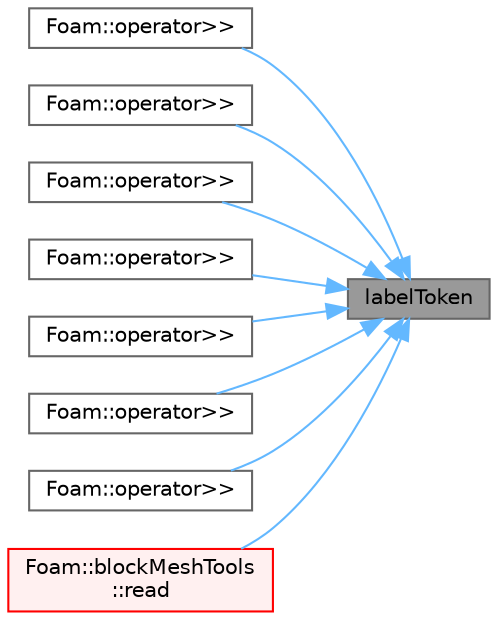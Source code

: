 digraph "labelToken"
{
 // LATEX_PDF_SIZE
  bgcolor="transparent";
  edge [fontname=Helvetica,fontsize=10,labelfontname=Helvetica,labelfontsize=10];
  node [fontname=Helvetica,fontsize=10,shape=box,height=0.2,width=0.4];
  rankdir="RL";
  Node1 [id="Node000001",label="labelToken",height=0.2,width=0.4,color="gray40", fillcolor="grey60", style="filled", fontcolor="black",tooltip=" "];
  Node1 -> Node2 [id="edge1_Node000001_Node000002",dir="back",color="steelblue1",style="solid",tooltip=" "];
  Node2 [id="Node000002",label="Foam::operator\>\>",height=0.2,width=0.4,color="grey40", fillcolor="white", style="filled",URL="$namespaceFoam.html#ae227de6944e3a8f3ea82a5ed6f16d767",tooltip=" "];
  Node1 -> Node3 [id="edge2_Node000001_Node000003",dir="back",color="steelblue1",style="solid",tooltip=" "];
  Node3 [id="Node000003",label="Foam::operator\>\>",height=0.2,width=0.4,color="grey40", fillcolor="white", style="filled",URL="$namespaceFoam.html#a7562c902e28d6e289ddb5a042d8e5ed5",tooltip=" "];
  Node1 -> Node4 [id="edge3_Node000001_Node000004",dir="back",color="steelblue1",style="solid",tooltip=" "];
  Node4 [id="Node000004",label="Foam::operator\>\>",height=0.2,width=0.4,color="grey40", fillcolor="white", style="filled",URL="$namespaceFoam.html#aec39daae8b688543e37a4cf0dcbb4f71",tooltip=" "];
  Node1 -> Node5 [id="edge4_Node000001_Node000005",dir="back",color="steelblue1",style="solid",tooltip=" "];
  Node5 [id="Node000005",label="Foam::operator\>\>",height=0.2,width=0.4,color="grey40", fillcolor="white", style="filled",URL="$namespaceFoam.html#ad5961d4de6656c97cb8ad53611596039",tooltip=" "];
  Node1 -> Node6 [id="edge5_Node000001_Node000006",dir="back",color="steelblue1",style="solid",tooltip=" "];
  Node6 [id="Node000006",label="Foam::operator\>\>",height=0.2,width=0.4,color="grey40", fillcolor="white", style="filled",URL="$namespaceFoam.html#a95d6548f960b403ff8b04c54bacc7916",tooltip=" "];
  Node1 -> Node7 [id="edge6_Node000001_Node000007",dir="back",color="steelblue1",style="solid",tooltip=" "];
  Node7 [id="Node000007",label="Foam::operator\>\>",height=0.2,width=0.4,color="grey40", fillcolor="white", style="filled",URL="$namespaceFoam.html#ab065b1ddfb4014e263ddfde72159adc0",tooltip=" "];
  Node1 -> Node8 [id="edge7_Node000001_Node000008",dir="back",color="steelblue1",style="solid",tooltip=" "];
  Node8 [id="Node000008",label="Foam::operator\>\>",height=0.2,width=0.4,color="grey40", fillcolor="white", style="filled",URL="$namespaceFoam.html#a254e1a57ba047549fb47bcab7357bcda",tooltip=" "];
  Node1 -> Node9 [id="edge8_Node000001_Node000009",dir="back",color="steelblue1",style="solid",tooltip=" "];
  Node9 [id="Node000009",label="Foam::blockMeshTools\l::read",height=0.2,width=0.4,color="red", fillcolor="#FFF0F0", style="filled",URL="$namespaceFoam_1_1blockMeshTools.html#a94c5c284753d98d022c56c45e670a23c",tooltip=" "];
}
